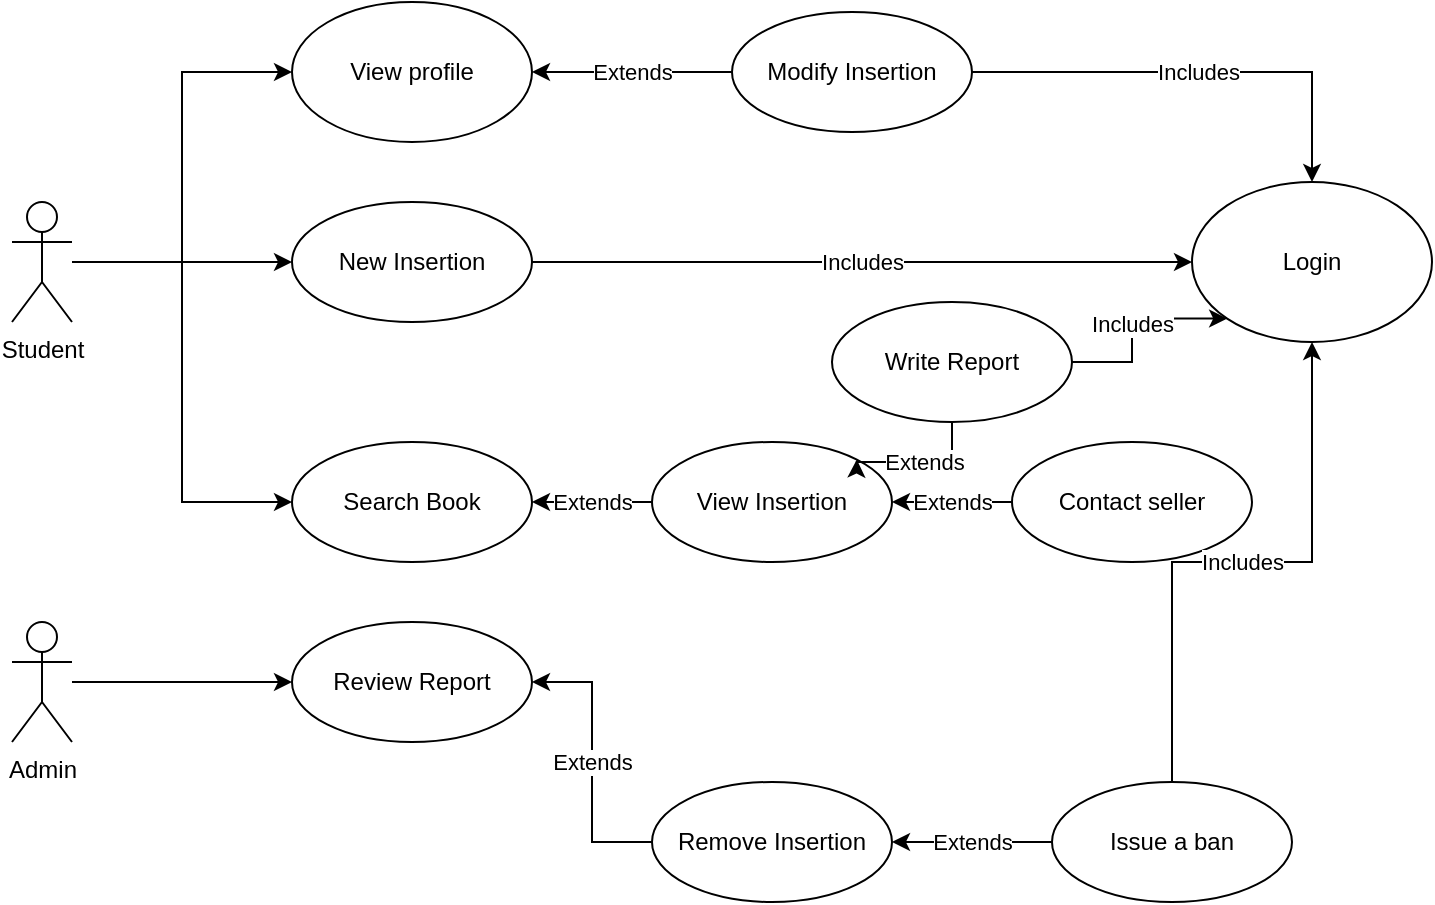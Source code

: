 <mxfile version="12.3.9" type="device" pages="1"><diagram id="9JokT55VOMTYzB1IRrTr" name="Page-1"><mxGraphModel dx="1139" dy="583" grid="1" gridSize="10" guides="1" tooltips="1" connect="1" arrows="1" fold="1" page="1" pageScale="1" pageWidth="827" pageHeight="1169" math="0" shadow="0"><root><mxCell id="0"/><mxCell id="1" parent="0"/><mxCell id="-zklcgWljtXhd6pQpL1N-6" style="edgeStyle=orthogonalEdgeStyle;rounded=0;orthogonalLoop=1;jettySize=auto;html=1;" edge="1" parent="1" source="-zklcgWljtXhd6pQpL1N-1" target="-zklcgWljtXhd6pQpL1N-5"><mxGeometry relative="1" as="geometry"/></mxCell><mxCell id="-zklcgWljtXhd6pQpL1N-21" style="edgeStyle=orthogonalEdgeStyle;rounded=0;orthogonalLoop=1;jettySize=auto;html=1;entryX=0;entryY=0.5;entryDx=0;entryDy=0;" edge="1" parent="1" source="-zklcgWljtXhd6pQpL1N-1" target="-zklcgWljtXhd6pQpL1N-19"><mxGeometry relative="1" as="geometry"/></mxCell><mxCell id="-zklcgWljtXhd6pQpL1N-25" style="edgeStyle=orthogonalEdgeStyle;rounded=0;orthogonalLoop=1;jettySize=auto;html=1;entryX=0;entryY=0.5;entryDx=0;entryDy=0;" edge="1" parent="1" source="-zklcgWljtXhd6pQpL1N-1" target="-zklcgWljtXhd6pQpL1N-24"><mxGeometry relative="1" as="geometry"/></mxCell><mxCell id="-zklcgWljtXhd6pQpL1N-1" value="Student" style="shape=umlActor;verticalLabelPosition=bottom;labelBackgroundColor=#ffffff;verticalAlign=top;html=1;outlineConnect=0;" vertex="1" parent="1"><mxGeometry x="20" y="170" width="30" height="60" as="geometry"/></mxCell><mxCell id="-zklcgWljtXhd6pQpL1N-13" style="edgeStyle=orthogonalEdgeStyle;rounded=0;orthogonalLoop=1;jettySize=auto;html=1;" edge="1" parent="1" source="-zklcgWljtXhd6pQpL1N-2" target="-zklcgWljtXhd6pQpL1N-10"><mxGeometry relative="1" as="geometry"/></mxCell><mxCell id="-zklcgWljtXhd6pQpL1N-2" value="Admin" style="shape=umlActor;verticalLabelPosition=bottom;labelBackgroundColor=#ffffff;verticalAlign=top;html=1;outlineConnect=0;" vertex="1" parent="1"><mxGeometry x="20" y="380" width="30" height="60" as="geometry"/></mxCell><mxCell id="-zklcgWljtXhd6pQpL1N-41" value="Includes" style="edgeStyle=orthogonalEdgeStyle;rounded=0;orthogonalLoop=1;jettySize=auto;html=1;entryX=0;entryY=0.5;entryDx=0;entryDy=0;" edge="1" parent="1" source="-zklcgWljtXhd6pQpL1N-5" target="-zklcgWljtXhd6pQpL1N-17"><mxGeometry relative="1" as="geometry"/></mxCell><mxCell id="-zklcgWljtXhd6pQpL1N-5" value="New Insertion" style="ellipse;whiteSpace=wrap;html=1;fontFamily=Helvetica;fontSize=12;fontColor=#000000;align=center;strokeColor=#000000;fillColor=#ffffff;" vertex="1" parent="1"><mxGeometry x="160" y="170" width="120" height="60" as="geometry"/></mxCell><mxCell id="-zklcgWljtXhd6pQpL1N-10" value="Review Report" style="ellipse;whiteSpace=wrap;html=1;fontFamily=Helvetica;fontSize=12;fontColor=#000000;align=center;strokeColor=#000000;fillColor=#ffffff;" vertex="1" parent="1"><mxGeometry x="160" y="380" width="120" height="60" as="geometry"/></mxCell><mxCell id="-zklcgWljtXhd6pQpL1N-22" value="Extends" style="edgeStyle=orthogonalEdgeStyle;rounded=0;orthogonalLoop=1;jettySize=auto;html=1;entryX=1;entryY=0.5;entryDx=0;entryDy=0;" edge="1" parent="1" source="-zklcgWljtXhd6pQpL1N-11" target="-zklcgWljtXhd6pQpL1N-19"><mxGeometry relative="1" as="geometry"/></mxCell><mxCell id="-zklcgWljtXhd6pQpL1N-33" value="Includes" style="edgeStyle=orthogonalEdgeStyle;rounded=0;orthogonalLoop=1;jettySize=auto;html=1;" edge="1" parent="1" source="-zklcgWljtXhd6pQpL1N-11" target="-zklcgWljtXhd6pQpL1N-17"><mxGeometry relative="1" as="geometry"/></mxCell><mxCell id="-zklcgWljtXhd6pQpL1N-11" value="Modify Insertion" style="ellipse;whiteSpace=wrap;html=1;fontFamily=Helvetica;fontSize=12;fontColor=#000000;align=center;strokeColor=#000000;fillColor=#ffffff;" vertex="1" parent="1"><mxGeometry x="380" y="75" width="120" height="60" as="geometry"/></mxCell><mxCell id="-zklcgWljtXhd6pQpL1N-17" value="Login" style="ellipse;whiteSpace=wrap;html=1;rounded=0;" vertex="1" parent="1"><mxGeometry x="610" y="160" width="120" height="80" as="geometry"/></mxCell><mxCell id="-zklcgWljtXhd6pQpL1N-19" value="View profile" style="ellipse;whiteSpace=wrap;html=1;rounded=0;" vertex="1" parent="1"><mxGeometry x="160" y="70" width="120" height="70" as="geometry"/></mxCell><mxCell id="-zklcgWljtXhd6pQpL1N-24" value="Search Book" style="ellipse;whiteSpace=wrap;html=1;fontFamily=Helvetica;fontSize=12;fontColor=#000000;align=center;strokeColor=#000000;fillColor=#ffffff;" vertex="1" parent="1"><mxGeometry x="160" y="290" width="120" height="60" as="geometry"/></mxCell><mxCell id="-zklcgWljtXhd6pQpL1N-30" value="Extends" style="edgeStyle=orthogonalEdgeStyle;rounded=0;orthogonalLoop=1;jettySize=auto;html=1;entryX=1;entryY=0.5;entryDx=0;entryDy=0;" edge="1" parent="1" source="-zklcgWljtXhd6pQpL1N-26" target="-zklcgWljtXhd6pQpL1N-24"><mxGeometry relative="1" as="geometry"/></mxCell><mxCell id="-zklcgWljtXhd6pQpL1N-26" value="View Insertion" style="ellipse;whiteSpace=wrap;html=1;fontFamily=Helvetica;fontSize=12;fontColor=#000000;align=center;strokeColor=#000000;fillColor=#ffffff;" vertex="1" parent="1"><mxGeometry x="340" y="290" width="120" height="60" as="geometry"/></mxCell><mxCell id="-zklcgWljtXhd6pQpL1N-31" value="Extends" style="edgeStyle=orthogonalEdgeStyle;rounded=0;orthogonalLoop=1;jettySize=auto;html=1;entryX=1;entryY=0.5;entryDx=0;entryDy=0;" edge="1" parent="1" source="-zklcgWljtXhd6pQpL1N-28" target="-zklcgWljtXhd6pQpL1N-26"><mxGeometry relative="1" as="geometry"/></mxCell><mxCell id="-zklcgWljtXhd6pQpL1N-28" value="Contact seller" style="ellipse;whiteSpace=wrap;html=1;fontFamily=Helvetica;fontSize=12;fontColor=#000000;align=center;strokeColor=#000000;fillColor=#ffffff;" vertex="1" parent="1"><mxGeometry x="520" y="290" width="120" height="60" as="geometry"/></mxCell><mxCell id="-zklcgWljtXhd6pQpL1N-39" value="Extends" style="edgeStyle=orthogonalEdgeStyle;rounded=0;orthogonalLoop=1;jettySize=auto;html=1;entryX=1;entryY=0.5;entryDx=0;entryDy=0;" edge="1" parent="1" source="-zklcgWljtXhd6pQpL1N-35" target="-zklcgWljtXhd6pQpL1N-37"><mxGeometry relative="1" as="geometry"/></mxCell><mxCell id="-zklcgWljtXhd6pQpL1N-40" value="Includes" style="edgeStyle=orthogonalEdgeStyle;rounded=0;orthogonalLoop=1;jettySize=auto;html=1;entryX=0.5;entryY=1;entryDx=0;entryDy=0;" edge="1" parent="1" source="-zklcgWljtXhd6pQpL1N-35" target="-zklcgWljtXhd6pQpL1N-17"><mxGeometry relative="1" as="geometry"/></mxCell><mxCell id="-zklcgWljtXhd6pQpL1N-35" value="Issue a ban" style="ellipse;whiteSpace=wrap;html=1;fontFamily=Helvetica;fontSize=12;fontColor=#000000;align=center;strokeColor=#000000;fillColor=#ffffff;" vertex="1" parent="1"><mxGeometry x="540" y="460" width="120" height="60" as="geometry"/></mxCell><mxCell id="-zklcgWljtXhd6pQpL1N-38" value="Extends" style="edgeStyle=orthogonalEdgeStyle;rounded=0;orthogonalLoop=1;jettySize=auto;html=1;entryX=1;entryY=0.5;entryDx=0;entryDy=0;" edge="1" parent="1" source="-zklcgWljtXhd6pQpL1N-37" target="-zklcgWljtXhd6pQpL1N-10"><mxGeometry relative="1" as="geometry"/></mxCell><mxCell id="-zklcgWljtXhd6pQpL1N-37" value="Remove Insertion" style="ellipse;whiteSpace=wrap;html=1;fontFamily=Helvetica;fontSize=12;fontColor=#000000;align=center;strokeColor=#000000;fillColor=#ffffff;" vertex="1" parent="1"><mxGeometry x="340" y="460" width="120" height="60" as="geometry"/></mxCell><mxCell id="-zklcgWljtXhd6pQpL1N-46" value="Includes" style="edgeStyle=orthogonalEdgeStyle;rounded=0;orthogonalLoop=1;jettySize=auto;html=1;entryX=0;entryY=1;entryDx=0;entryDy=0;" edge="1" parent="1" source="-zklcgWljtXhd6pQpL1N-42" target="-zklcgWljtXhd6pQpL1N-17"><mxGeometry relative="1" as="geometry"/></mxCell><mxCell id="-zklcgWljtXhd6pQpL1N-48" value="Extends" style="edgeStyle=orthogonalEdgeStyle;rounded=0;orthogonalLoop=1;jettySize=auto;html=1;entryX=1;entryY=0;entryDx=0;entryDy=0;" edge="1" parent="1" source="-zklcgWljtXhd6pQpL1N-42" target="-zklcgWljtXhd6pQpL1N-26"><mxGeometry relative="1" as="geometry"/></mxCell><mxCell id="-zklcgWljtXhd6pQpL1N-42" value="Write Report" style="ellipse;whiteSpace=wrap;html=1;fontFamily=Helvetica;fontSize=12;fontColor=#000000;align=center;strokeColor=#000000;fillColor=#ffffff;" vertex="1" parent="1"><mxGeometry x="430" y="220" width="120" height="60" as="geometry"/></mxCell></root></mxGraphModel></diagram></mxfile>